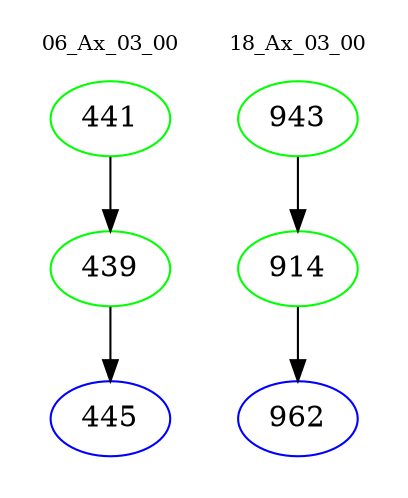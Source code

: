 digraph{
subgraph cluster_0 {
color = white
label = "06_Ax_03_00";
fontsize=10;
T0_441 [label="441", color="green"]
T0_441 -> T0_439 [color="black"]
T0_439 [label="439", color="green"]
T0_439 -> T0_445 [color="black"]
T0_445 [label="445", color="blue"]
}
subgraph cluster_1 {
color = white
label = "18_Ax_03_00";
fontsize=10;
T1_943 [label="943", color="green"]
T1_943 -> T1_914 [color="black"]
T1_914 [label="914", color="green"]
T1_914 -> T1_962 [color="black"]
T1_962 [label="962", color="blue"]
}
}
